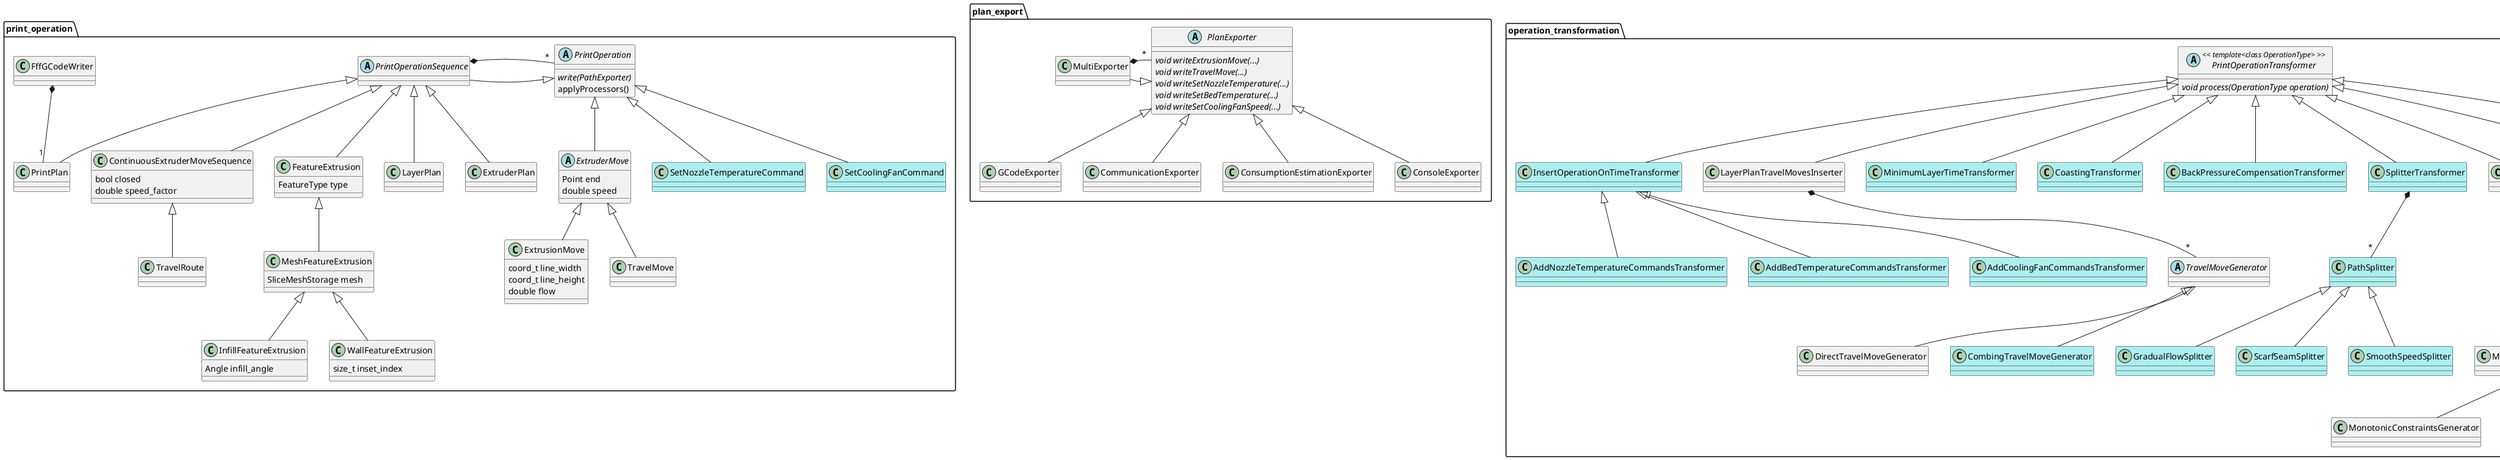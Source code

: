 @startuml
package "print_operation" {
  FffGCodeWriter *-- "1" PrintPlan

  abstract class PrintOperation {
    {abstract} write(PathExporter)
    applyProcessors()
  }

  abstract PrintOperationSequence
  abstract ExtruderMove

  PrintOperationSequence -left-|> PrintOperation
  PrintOperationSequence *-- "*" PrintOperation

  LayerPlan -up-|> PrintOperationSequence
  ExtruderPlan -up-|> PrintOperationSequence
  ContinuousExtruderMoveSequence -up-|> PrintOperationSequence
  PrintPlan -up-|> PrintOperationSequence
  MeshFeatureExtrusion -up-|> FeatureExtrusion
  InfillFeatureExtrusion -up-|> MeshFeatureExtrusion
  WallFeatureExtrusion -up-|> MeshFeatureExtrusion

  ExtruderMove -up-|> PrintOperation
  ExtrusionMove -up-|> ExtruderMove
  TravelMove -up-|> ExtruderMove

  class SetNozzleTemperatureCommand #paleturquoise
  SetNozzleTemperatureCommand -up-|> PrintOperation
  class SetCoolingFanCommand #paleturquoise
  SetCoolingFanCommand -up-|> PrintOperation

  FeatureExtrusion -up-|> PrintOperationSequence
  TravelRoute -up-|> ContinuousExtruderMoveSequence
}
package "plan_export" {
  abstract PlanExporter {
      {abstract} void writeExtrusionMove(...)
      {abstract} void writeTravelMove(...)
      {abstract} void writeSetNozzleTemperature(...)
      {abstract} void writeSetBedTemperature(...)
      {abstract} void writeSetCoolingFanSpeed(...)
  }

  GCodeExporter -up-|> PlanExporter
  CommunicationExporter -up-|> PlanExporter
  MultiExporter -right-|> PlanExporter
  ConsumptionEstimationExporter -up-|> PlanExporter
  ConsoleExporter -up-|> PlanExporter

  MultiExporter *-- "*" PlanExporter
}

ExtruderMove : Point end
ExtruderMove : double speed

ExtrusionMove : coord_t line_width
ExtrusionMove : coord_t line_height
ExtrusionMove : double flow

FeatureExtrusion : FeatureType type

MeshFeatureExtrusion : SliceMeshStorage mesh

InfillFeatureExtrusion : Angle infill_angle

WallFeatureExtrusion : size_t inset_index

ContinuousExtruderMoveSequence : bool closed
ContinuousExtruderMoveSequence : double speed_factor

package "operation_transformation" {
  abstract PrintOperationTransformer << template<class OperationType> >> {
    {abstract} void process(OperationType operation)
  }

  LayerPlanTravelMovesInserter -up-|> PrintOperationTransformer
  MinimumLayerTimeTransformer -up-|> PrintOperationTransformer
  CoastingTransformer -up-|> PrintOperationTransformer
  BackPressureCompensationTransformer -up-|> PrintOperationTransformer
  SplitterTransformer -up-|> PrintOperationTransformer
  AddNozzleTemperatureCommandsTransformer -up-|> InsertOperationOnTimeTransformer
  AddBedTemperatureCommandsTransformer -up-|> InsertOperationOnTimeTransformer
  AddCoolingFanCommandsTransformer -up-|> InsertOperationOnTimeTransformer
  InsertOperationOnTimeTransformer -up-|> PrintOperationTransformer
  SkirtBrimAppender -up-|> PrintOperationTransformer
  PrimeTowerAppender -up-|> PrintOperationTransformer

  LayerPlanTravelMovesInserter *-- "*" TravelMoveGenerator
  abstract TravelMoveGenerator
  DirectTravelMoveGenerator -up-|> TravelMoveGenerator
  CombingTravelMoveGenerator -up-|> TravelMoveGenerator

  BedAdhesionConstraintsGenerator -up-|> FeatureExtrusionsConstraintsGenerator
  MeshFeaturesConstraintsGenerator -up-|> FeatureExtrusionsConstraintsGenerator

  MonotonicConstraintsGenerator -up-|> MoveSequencesConstraintsGenerator

  ExtruderPlanScheduler -up-|> PrintOperationTransformer
  class FeatureExtrusionScheduler
  ExtruderPlanScheduler *-- "*" FeatureExtrusionScheduler
  FeatureExtrusionScheduler *-- "*" FeatureExtrusionsConstraintsGenerator
  FeatureExtrusionScheduler *-- "*" MoveSequencesConstraintsGenerator

  SplitterTransformer *-- "*" PathSplitter

  abstract PathSplitter
  GradualFlowSplitter -up-|> PathSplitter
  ScarfSeamSplitter -up-|> PathSplitter
  SmoothSpeedSplitter -up-|> PathSplitter

  class InsertOperationOnTimeTransformer #paleturquoise
  class AddNozzleTemperatureCommandsTransformer #paleturquoise
  class AddBedTemperatureCommandsTransformer #paleturquoise
  class AddCoolingFanCommandsTransformer #paleturquoise
  class CombingTravelMoveGenerator #paleturquoise
  class MinimumLayerTimeTransformer #paleturquoise
  class CoastingTransformer #paleturquoise
  class BackPressureCompensationTransformer #paleturquoise
  class SplitterTransformer #paleturquoise
  class PathSplitter #paleturquoise
  class GradualFlowSplitter #paleturquoise
  class ScarfSeamSplitter #paleturquoise
  class SmoothSpeedSplitter #paleturquoise
  class PrimeTowerAppender #paleturquoise
}

package "feature_generation" {
  abstract FeatureGenerator {
    {abstract} generateFeatures(layer_index, extruder_plans)
  }

  MeshFeatureGenerator -up-|> FeatureGenerator
  NormalSupportGenerator -up-|> FeatureGenerator
  TreeSupportGenerator -up-|> FeatureGenerator
  OozeShieldGenerator -up-|> FeatureGenerator

  class MeshFeatureGenerator #paleturquoise
  class NormalSupportGenerator #paleturquoise
  class TreeSupportGenerator #paleturquoise
  class OozeShieldGenerator #paleturquoise
}
@enduml
